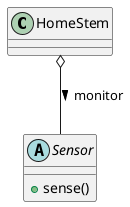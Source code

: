 @startuml

class HomeStem{

}
abstract Sensor{
  +sense()
}

HomeStem o-- Sensor : monitor >

' abstract Device{
'   +connect()
' }

' abstract InputDevice{
'   +retrieve()
' }

@enduml